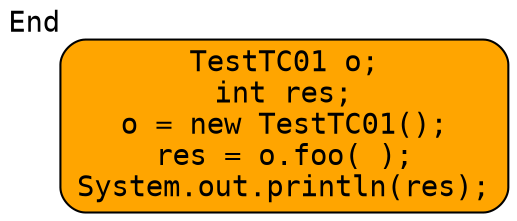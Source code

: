 digraph {
rankdir=TB
bb0 [style="rounded,filled", shape="box", fillcolor="orange", fontname="monospace", xlabel="End", label="TestTC01 o;
int res;
o = new TestTC01();
res = o.foo( );
System.out.println(res);
"];
}